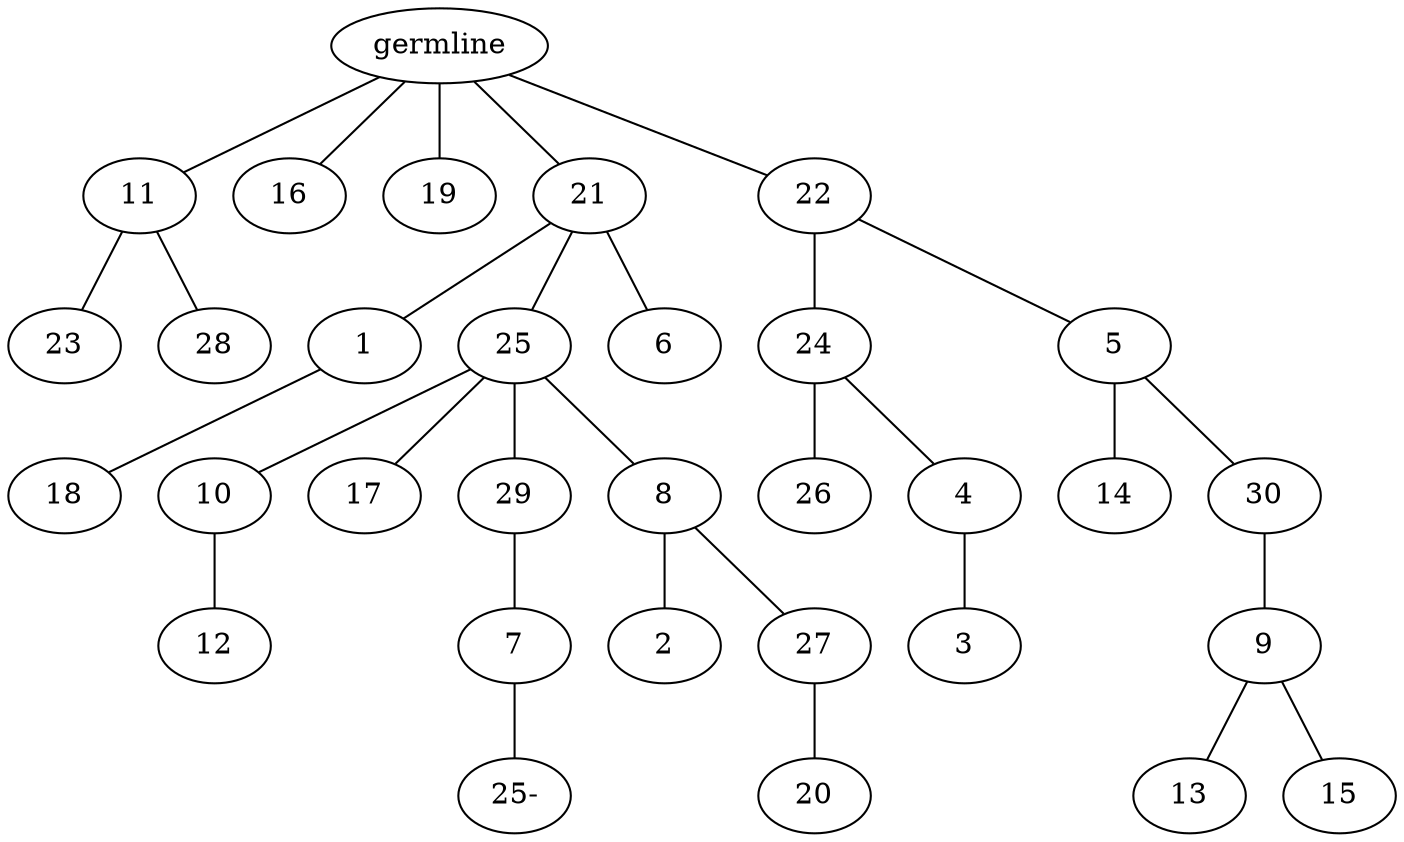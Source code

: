 graph tree {
    "139773654923056" [label="germline"];
    "139773654923344" [label="11"];
    "139773654924256" [label="23"];
    "139773654924352" [label="28"];
    "139773654923920" [label="16"];
    "139773654924160" [label="19"];
    "139773654924880" [label="21"];
    "139773654929664" [label="1"];
    "139773654930288" [label="18"];
    "139773654930192" [label="25"];
    "139773654930816" [label="10"];
    "139773654931296" [label="12"];
    "139773654931104" [label="17"];
    "139773654930960" [label="29"];
    "139773654932016" [label="7"];
    "139773654882816" [label="25-"];
    "139773654932064" [label="8"];
    "139773654932688" [label="2"];
    "139773654932832" [label="27"];
    "139773654933360" [label="20"];
    "139773654929904" [label="6"];
    "139773654925264" [label="22"];
    "139773654938000" [label="24"];
    "139773654938768" [label="26"];
    "139773654938864" [label="4"];
    "139773654939392" [label="3"];
    "139773654938240" [label="5"];
    "139773654939824" [label="14"];
    "139773654939920" [label="30"];
    "139773654940544" [label="9"];
    "139773654941072" [label="13"];
    "139773654941168" [label="15"];
    "139773654923056" -- "139773654923344";
    "139773654923056" -- "139773654923920";
    "139773654923056" -- "139773654924160";
    "139773654923056" -- "139773654924880";
    "139773654923056" -- "139773654925264";
    "139773654923344" -- "139773654924256";
    "139773654923344" -- "139773654924352";
    "139773654924880" -- "139773654929664";
    "139773654924880" -- "139773654930192";
    "139773654924880" -- "139773654929904";
    "139773654929664" -- "139773654930288";
    "139773654930192" -- "139773654930816";
    "139773654930192" -- "139773654931104";
    "139773654930192" -- "139773654930960";
    "139773654930192" -- "139773654932064";
    "139773654930816" -- "139773654931296";
    "139773654930960" -- "139773654932016";
    "139773654932016" -- "139773654882816";
    "139773654932064" -- "139773654932688";
    "139773654932064" -- "139773654932832";
    "139773654932832" -- "139773654933360";
    "139773654925264" -- "139773654938000";
    "139773654925264" -- "139773654938240";
    "139773654938000" -- "139773654938768";
    "139773654938000" -- "139773654938864";
    "139773654938864" -- "139773654939392";
    "139773654938240" -- "139773654939824";
    "139773654938240" -- "139773654939920";
    "139773654939920" -- "139773654940544";
    "139773654940544" -- "139773654941072";
    "139773654940544" -- "139773654941168";
}
